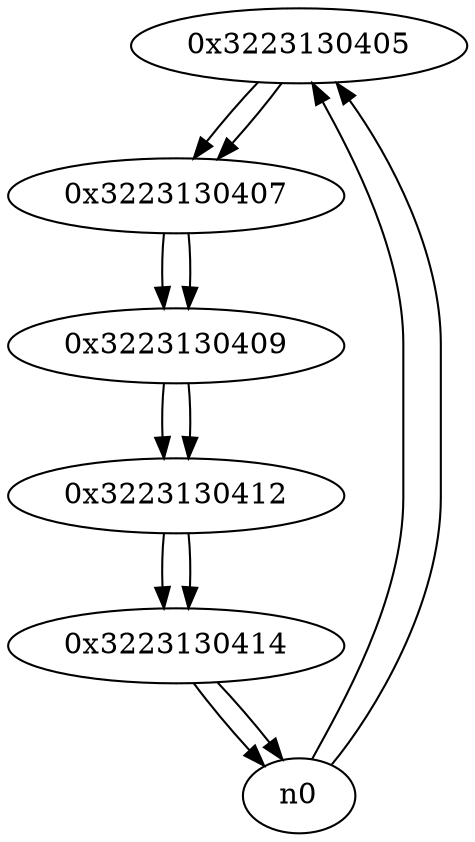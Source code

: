 digraph G{
/* nodes */
  n1 [label="0x3223130405"]
  n2 [label="0x3223130407"]
  n3 [label="0x3223130409"]
  n4 [label="0x3223130412"]
  n5 [label="0x3223130414"]
/* edges */
n1 -> n2;
n0 -> n1;
n0 -> n1;
n2 -> n3;
n1 -> n2;
n3 -> n4;
n2 -> n3;
n4 -> n5;
n3 -> n4;
n5 -> n0;
n5 -> n0;
n4 -> n5;
}
